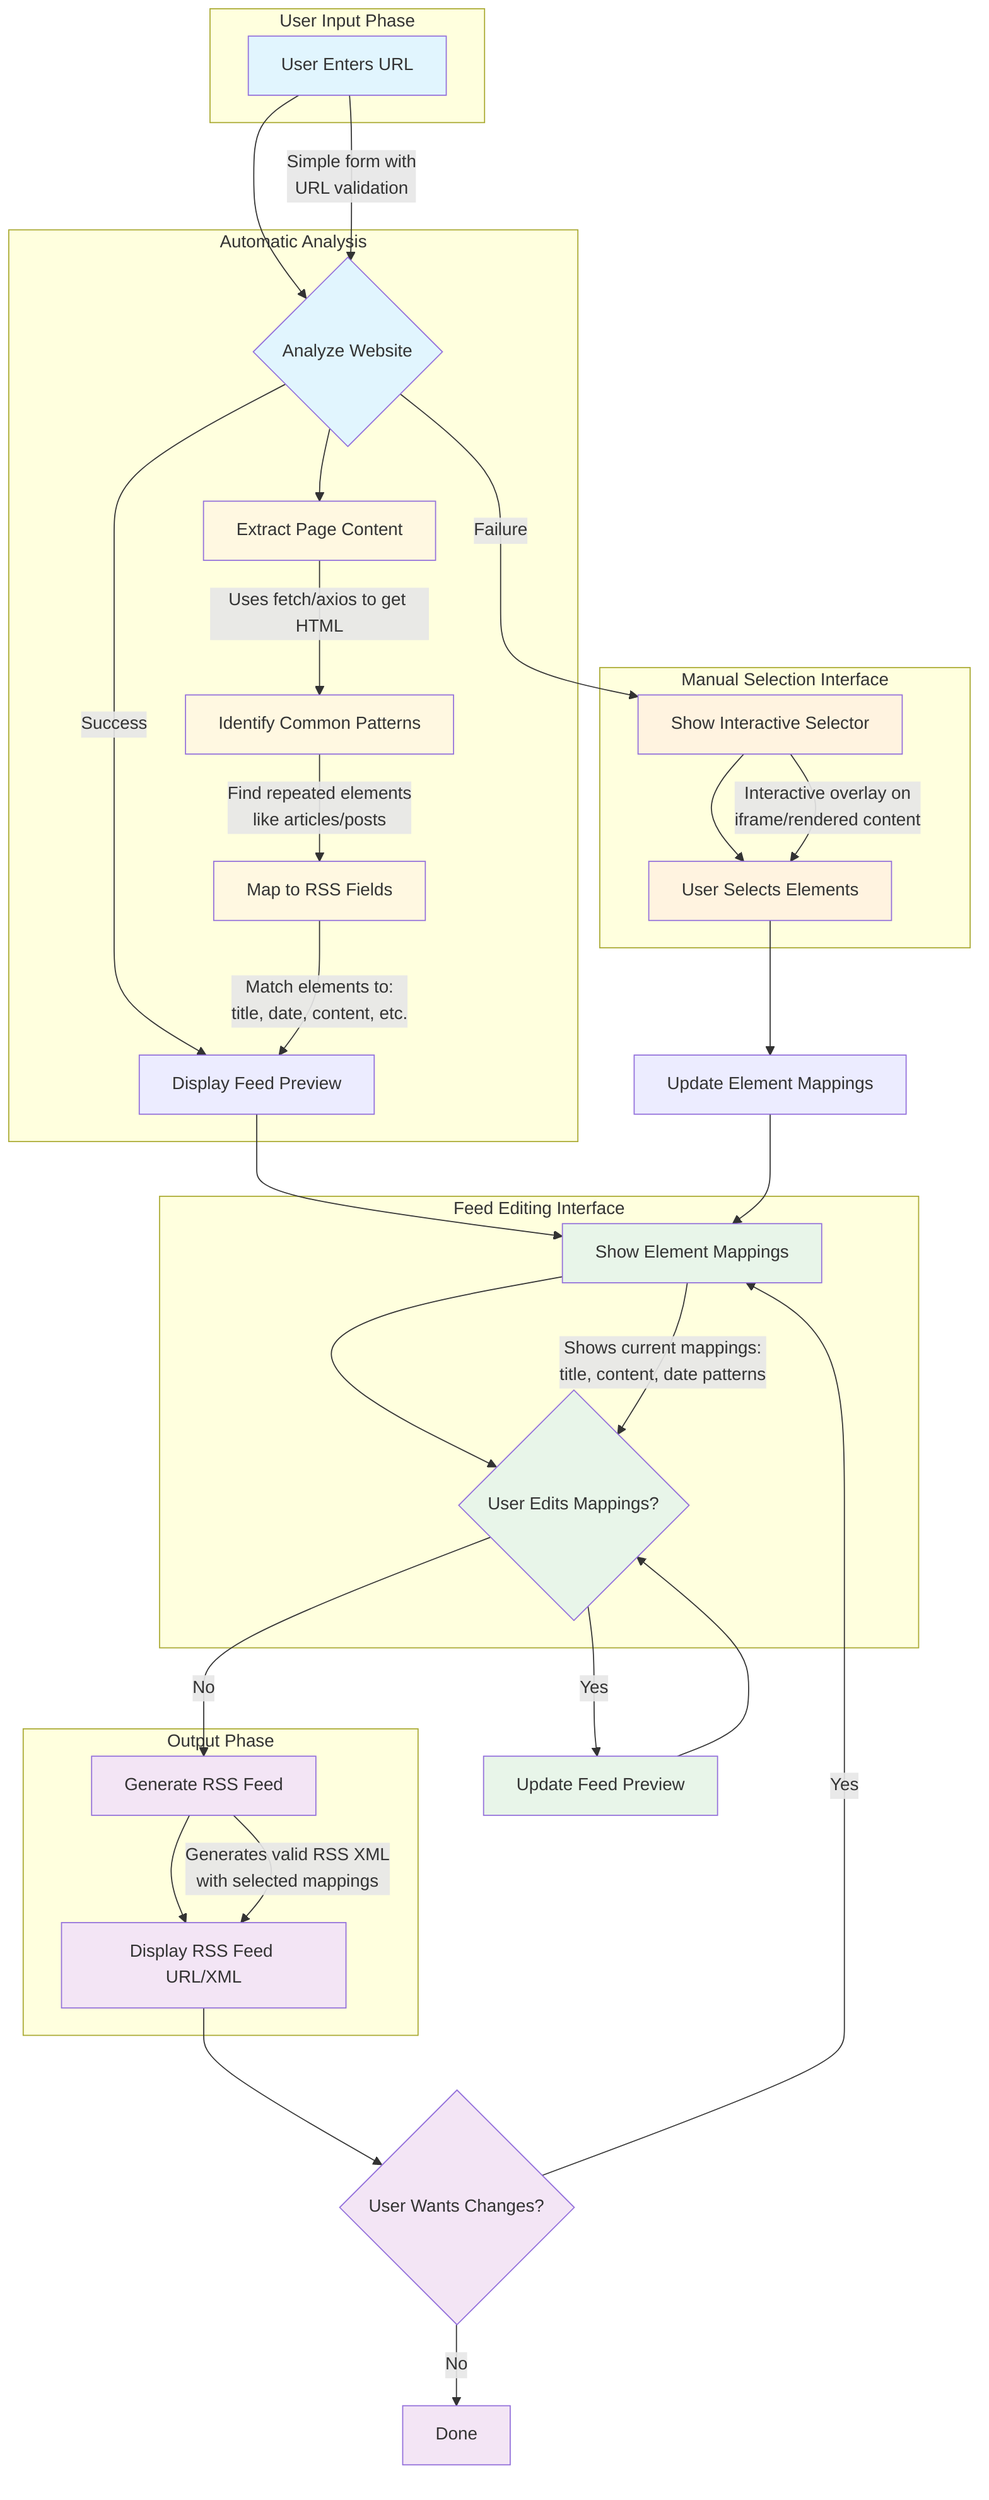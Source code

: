 flowchart TD
  %% Initial User Input Section
  A[User Enters URL] --> B{Analyze Website}
  B -->|Success| C[Display Feed Preview]
  B -->|Failure| D[Show Interactive Selector]

  %% Automatic Analysis Path
  C --> E[Show Element Mappings]
  E --> F{User Edits Mappings?}
  F -->|Yes| G[Update Feed Preview]
  G --> F
  F -->|No| H[Generate RSS Feed]

  %% Manual Selection Path
  D --> I[User Selects Elements]
  I --> J[Update Element Mappings]
  J --> E

  %% Final Output and Iteration
  H --> K[Display RSS Feed URL/XML]
  K --> L{User Wants Changes?}
  L -->|Yes| E
  L -->|No| M[Done]
 
  %% Automatic Analysis Details
  subgraph "Automatic Analysis"
    direction TB
    B --> N[Extract Page Content]
    N[Extract Page Content] -->|"Uses fetch/axios to get HTML"| O[Identify Common Patterns]
    O[Identify Common Patterns] -->|"Find repeated elements<br>like articles/posts"| P[Map to RSS Fields]
    P -->|"Match elements to:<br>title, date, content, etc."| C
    end

    %% Comments for each section
    subgraph "User Input Phase"
      direction TB
      A -->|"Simple form with<br>URL validation"| B
    end

    subgraph "Manual Selection Interface"
      direction TB
      D -->|"Interactive overlay on<br>iframe/rendered content"| I
    end

    subgraph "Feed Editing Interface"
      direction TB
      E -->|"Shows current mappings:<br>title, content, date patterns"| F
    end

    subgraph "Output Phase"
      direction TB
      H -->|"Generates valid RSS XML<br>with selected mappings"| K
    end

    classDef inputPhase fill:#e1f5fe
    classDef manualPhase fill:#fff3e0
    classDef editorPhase fill:#e8f5e9
    classDef outputPhase fill:#f3e5f5
    classDef analysisPhase fill:#fff8e1

    class A,B inputPhase
    class D,I manualPhase
    class E,F,G editorPhase
    class H,K,L,M outputPhase
    class N,O,P analysisPhase